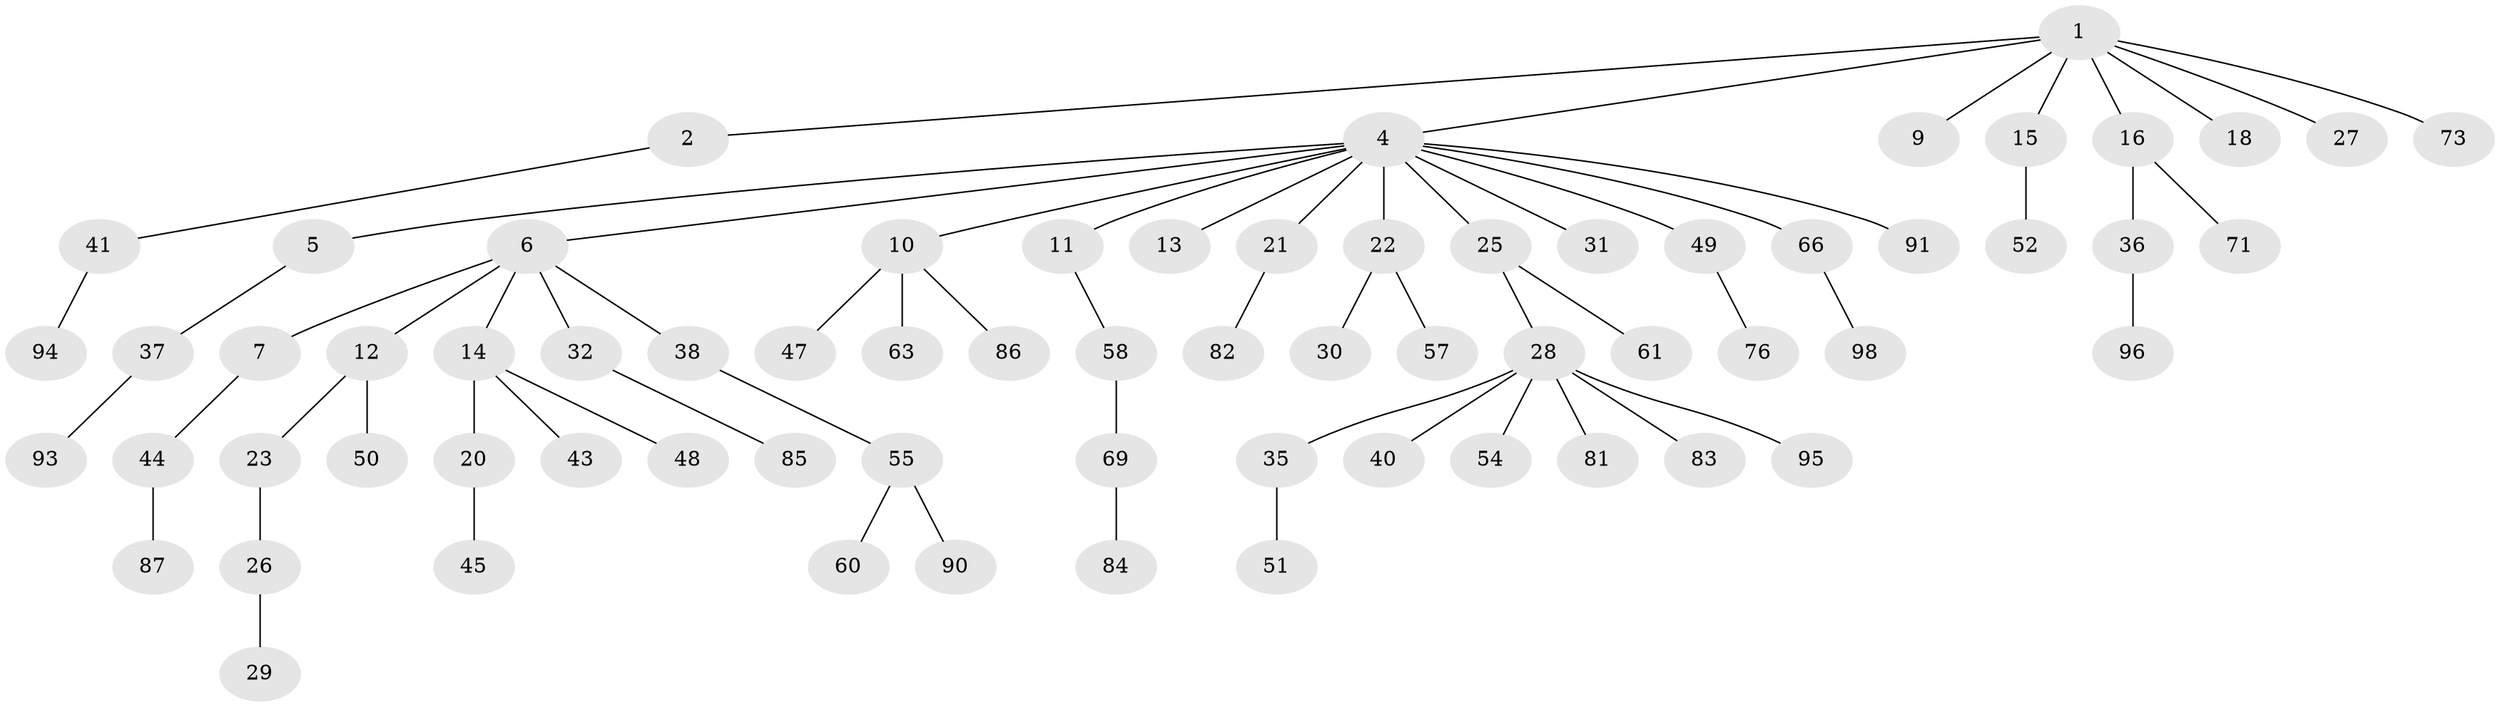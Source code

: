 // original degree distribution, {4: 0.02, 2: 0.31, 6: 0.02, 9: 0.01, 3: 0.15, 7: 0.01, 1: 0.47, 8: 0.01}
// Generated by graph-tools (version 1.1) at 2025/42/03/06/25 10:42:06]
// undirected, 68 vertices, 67 edges
graph export_dot {
graph [start="1"]
  node [color=gray90,style=filled];
  1 [super="+3"];
  2;
  4 [super="+8"];
  5 [super="+62"];
  6 [super="+92"];
  7 [super="+34"];
  9;
  10 [super="+74"];
  11 [super="+33"];
  12;
  13;
  14 [super="+17"];
  15 [super="+24"];
  16 [super="+19"];
  18;
  20;
  21 [super="+42"];
  22;
  23 [super="+64"];
  25;
  26;
  27 [super="+72"];
  28 [super="+75"];
  29;
  30 [super="+78"];
  31;
  32 [super="+77"];
  35 [super="+53"];
  36 [super="+67"];
  37 [super="+39"];
  38;
  40 [super="+59"];
  41 [super="+68"];
  43;
  44 [super="+46"];
  45;
  47;
  48;
  49 [super="+56"];
  50 [super="+97"];
  51 [super="+80"];
  52 [super="+70"];
  54;
  55 [super="+88"];
  57 [super="+100"];
  58;
  60;
  61 [super="+65"];
  63;
  66;
  69 [super="+99"];
  71;
  73;
  76 [super="+79"];
  81;
  82 [super="+89"];
  83;
  84;
  85;
  86;
  87;
  90;
  91;
  93;
  94;
  95;
  96;
  98;
  1 -- 2;
  1 -- 4;
  1 -- 18;
  1 -- 73;
  1 -- 16;
  1 -- 9;
  1 -- 27;
  1 -- 15;
  2 -- 41;
  4 -- 5;
  4 -- 6;
  4 -- 11;
  4 -- 13;
  4 -- 22;
  4 -- 25;
  4 -- 91;
  4 -- 49;
  4 -- 66;
  4 -- 21;
  4 -- 10;
  4 -- 31;
  5 -- 37;
  6 -- 7;
  6 -- 12;
  6 -- 14;
  6 -- 32;
  6 -- 38;
  7 -- 44;
  10 -- 47;
  10 -- 63;
  10 -- 86;
  11 -- 58;
  12 -- 23;
  12 -- 50;
  14 -- 43;
  14 -- 48;
  14 -- 20;
  15 -- 52;
  16 -- 36;
  16 -- 71;
  20 -- 45;
  21 -- 82;
  22 -- 30;
  22 -- 57;
  23 -- 26;
  25 -- 28;
  25 -- 61;
  26 -- 29;
  28 -- 35;
  28 -- 40;
  28 -- 54;
  28 -- 81;
  28 -- 83;
  28 -- 95;
  32 -- 85;
  35 -- 51;
  36 -- 96;
  37 -- 93;
  38 -- 55;
  41 -- 94;
  44 -- 87;
  49 -- 76;
  55 -- 60;
  55 -- 90;
  58 -- 69;
  66 -- 98;
  69 -- 84;
}
